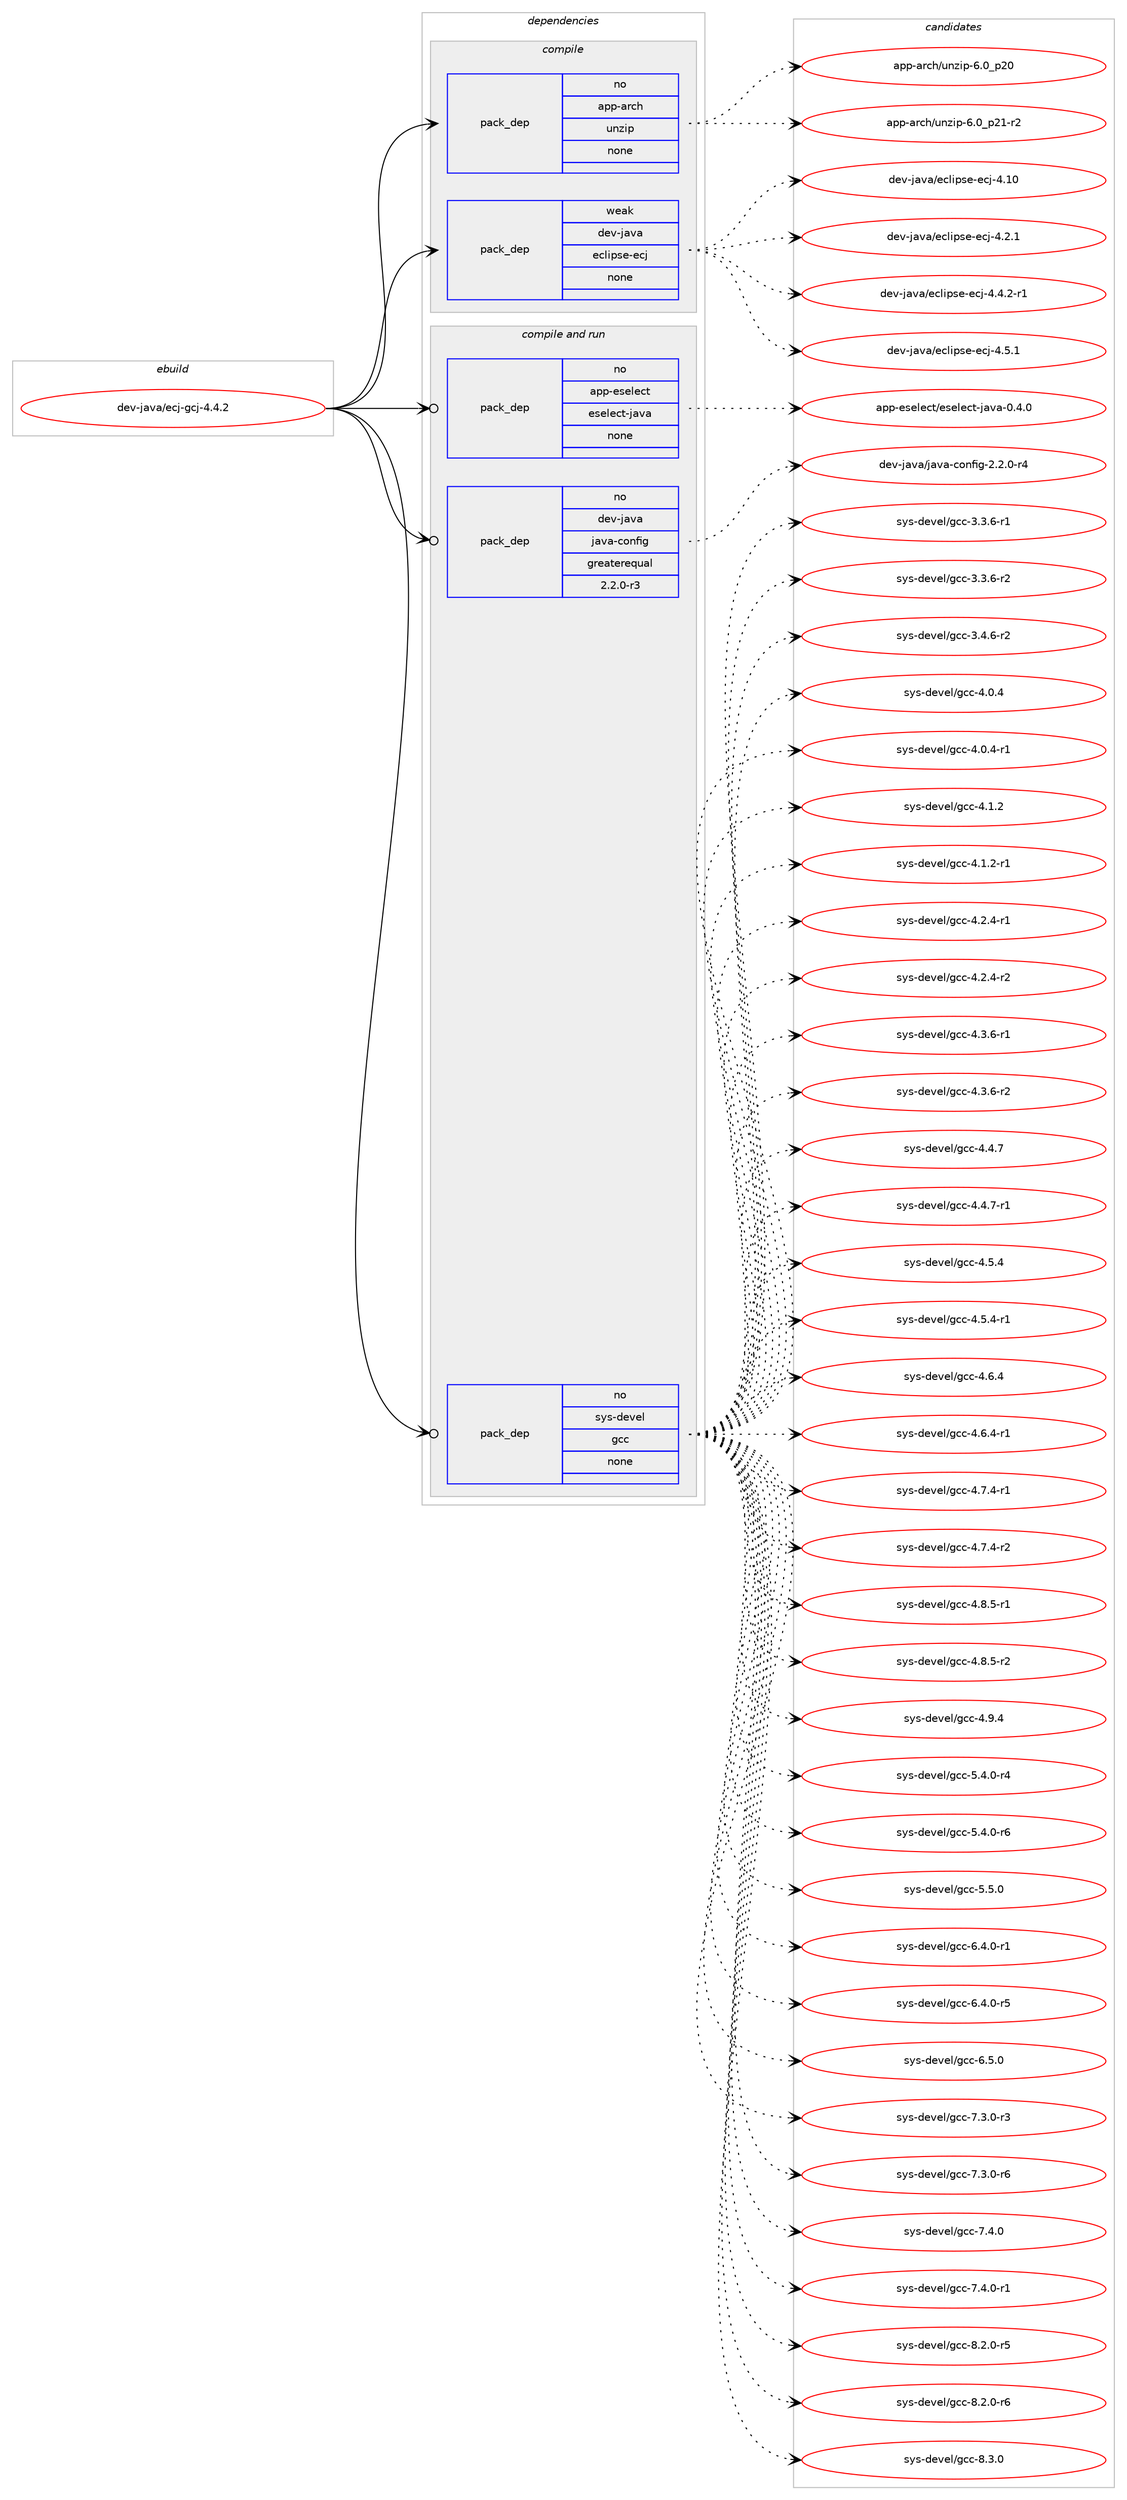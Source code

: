 digraph prolog {

# *************
# Graph options
# *************

newrank=true;
concentrate=true;
compound=true;
graph [rankdir=LR,fontname=Helvetica,fontsize=10,ranksep=1.5];#, ranksep=2.5, nodesep=0.2];
edge  [arrowhead=vee];
node  [fontname=Helvetica,fontsize=10];

# **********
# The ebuild
# **********

subgraph cluster_leftcol {
color=gray;
rank=same;
label=<<i>ebuild</i>>;
id [label="dev-java/ecj-gcj-4.4.2", color=red, width=4, href="../dev-java/ecj-gcj-4.4.2.svg"];
}

# ****************
# The dependencies
# ****************

subgraph cluster_midcol {
color=gray;
label=<<i>dependencies</i>>;
subgraph cluster_compile {
fillcolor="#eeeeee";
style=filled;
label=<<i>compile</i>>;
subgraph pack967288 {
dependency1352350 [label=<<TABLE BORDER="0" CELLBORDER="1" CELLSPACING="0" CELLPADDING="4" WIDTH="220"><TR><TD ROWSPAN="6" CELLPADDING="30">pack_dep</TD></TR><TR><TD WIDTH="110">no</TD></TR><TR><TD>app-arch</TD></TR><TR><TD>unzip</TD></TR><TR><TD>none</TD></TR><TR><TD></TD></TR></TABLE>>, shape=none, color=blue];
}
id:e -> dependency1352350:w [weight=20,style="solid",arrowhead="vee"];
subgraph pack967289 {
dependency1352351 [label=<<TABLE BORDER="0" CELLBORDER="1" CELLSPACING="0" CELLPADDING="4" WIDTH="220"><TR><TD ROWSPAN="6" CELLPADDING="30">pack_dep</TD></TR><TR><TD WIDTH="110">weak</TD></TR><TR><TD>dev-java</TD></TR><TR><TD>eclipse-ecj</TD></TR><TR><TD>none</TD></TR><TR><TD></TD></TR></TABLE>>, shape=none, color=blue];
}
id:e -> dependency1352351:w [weight=20,style="solid",arrowhead="vee"];
}
subgraph cluster_compileandrun {
fillcolor="#eeeeee";
style=filled;
label=<<i>compile and run</i>>;
subgraph pack967290 {
dependency1352352 [label=<<TABLE BORDER="0" CELLBORDER="1" CELLSPACING="0" CELLPADDING="4" WIDTH="220"><TR><TD ROWSPAN="6" CELLPADDING="30">pack_dep</TD></TR><TR><TD WIDTH="110">no</TD></TR><TR><TD>app-eselect</TD></TR><TR><TD>eselect-java</TD></TR><TR><TD>none</TD></TR><TR><TD></TD></TR></TABLE>>, shape=none, color=blue];
}
id:e -> dependency1352352:w [weight=20,style="solid",arrowhead="odotvee"];
subgraph pack967291 {
dependency1352353 [label=<<TABLE BORDER="0" CELLBORDER="1" CELLSPACING="0" CELLPADDING="4" WIDTH="220"><TR><TD ROWSPAN="6" CELLPADDING="30">pack_dep</TD></TR><TR><TD WIDTH="110">no</TD></TR><TR><TD>dev-java</TD></TR><TR><TD>java-config</TD></TR><TR><TD>greaterequal</TD></TR><TR><TD>2.2.0-r3</TD></TR></TABLE>>, shape=none, color=blue];
}
id:e -> dependency1352353:w [weight=20,style="solid",arrowhead="odotvee"];
subgraph pack967292 {
dependency1352354 [label=<<TABLE BORDER="0" CELLBORDER="1" CELLSPACING="0" CELLPADDING="4" WIDTH="220"><TR><TD ROWSPAN="6" CELLPADDING="30">pack_dep</TD></TR><TR><TD WIDTH="110">no</TD></TR><TR><TD>sys-devel</TD></TR><TR><TD>gcc</TD></TR><TR><TD>none</TD></TR><TR><TD></TD></TR></TABLE>>, shape=none, color=blue];
}
id:e -> dependency1352354:w [weight=20,style="solid",arrowhead="odotvee"];
}
subgraph cluster_run {
fillcolor="#eeeeee";
style=filled;
label=<<i>run</i>>;
}
}

# **************
# The candidates
# **************

subgraph cluster_choices {
rank=same;
color=gray;
label=<<i>candidates</i>>;

subgraph choice967288 {
color=black;
nodesep=1;
choice971121124597114991044711711012210511245544648951125048 [label="app-arch/unzip-6.0_p20", color=red, width=4,href="../app-arch/unzip-6.0_p20.svg"];
choice9711211245971149910447117110122105112455446489511250494511450 [label="app-arch/unzip-6.0_p21-r2", color=red, width=4,href="../app-arch/unzip-6.0_p21-r2.svg"];
dependency1352350:e -> choice971121124597114991044711711012210511245544648951125048:w [style=dotted,weight="100"];
dependency1352350:e -> choice9711211245971149910447117110122105112455446489511250494511450:w [style=dotted,weight="100"];
}
subgraph choice967289 {
color=black;
nodesep=1;
choice100101118451069711897471019910810511211510145101991064552464948 [label="dev-java/eclipse-ecj-4.10", color=red, width=4,href="../dev-java/eclipse-ecj-4.10.svg"];
choice10010111845106971189747101991081051121151014510199106455246504649 [label="dev-java/eclipse-ecj-4.2.1", color=red, width=4,href="../dev-java/eclipse-ecj-4.2.1.svg"];
choice100101118451069711897471019910810511211510145101991064552465246504511449 [label="dev-java/eclipse-ecj-4.4.2-r1", color=red, width=4,href="../dev-java/eclipse-ecj-4.4.2-r1.svg"];
choice10010111845106971189747101991081051121151014510199106455246534649 [label="dev-java/eclipse-ecj-4.5.1", color=red, width=4,href="../dev-java/eclipse-ecj-4.5.1.svg"];
dependency1352351:e -> choice100101118451069711897471019910810511211510145101991064552464948:w [style=dotted,weight="100"];
dependency1352351:e -> choice10010111845106971189747101991081051121151014510199106455246504649:w [style=dotted,weight="100"];
dependency1352351:e -> choice100101118451069711897471019910810511211510145101991064552465246504511449:w [style=dotted,weight="100"];
dependency1352351:e -> choice10010111845106971189747101991081051121151014510199106455246534649:w [style=dotted,weight="100"];
}
subgraph choice967290 {
color=black;
nodesep=1;
choice9711211245101115101108101991164710111510110810199116451069711897454846524648 [label="app-eselect/eselect-java-0.4.0", color=red, width=4,href="../app-eselect/eselect-java-0.4.0.svg"];
dependency1352352:e -> choice9711211245101115101108101991164710111510110810199116451069711897454846524648:w [style=dotted,weight="100"];
}
subgraph choice967291 {
color=black;
nodesep=1;
choice10010111845106971189747106971189745991111101021051034550465046484511452 [label="dev-java/java-config-2.2.0-r4", color=red, width=4,href="../dev-java/java-config-2.2.0-r4.svg"];
dependency1352353:e -> choice10010111845106971189747106971189745991111101021051034550465046484511452:w [style=dotted,weight="100"];
}
subgraph choice967292 {
color=black;
nodesep=1;
choice115121115451001011181011084710399994551465146544511449 [label="sys-devel/gcc-3.3.6-r1", color=red, width=4,href="../sys-devel/gcc-3.3.6-r1.svg"];
choice115121115451001011181011084710399994551465146544511450 [label="sys-devel/gcc-3.3.6-r2", color=red, width=4,href="../sys-devel/gcc-3.3.6-r2.svg"];
choice115121115451001011181011084710399994551465246544511450 [label="sys-devel/gcc-3.4.6-r2", color=red, width=4,href="../sys-devel/gcc-3.4.6-r2.svg"];
choice11512111545100101118101108471039999455246484652 [label="sys-devel/gcc-4.0.4", color=red, width=4,href="../sys-devel/gcc-4.0.4.svg"];
choice115121115451001011181011084710399994552464846524511449 [label="sys-devel/gcc-4.0.4-r1", color=red, width=4,href="../sys-devel/gcc-4.0.4-r1.svg"];
choice11512111545100101118101108471039999455246494650 [label="sys-devel/gcc-4.1.2", color=red, width=4,href="../sys-devel/gcc-4.1.2.svg"];
choice115121115451001011181011084710399994552464946504511449 [label="sys-devel/gcc-4.1.2-r1", color=red, width=4,href="../sys-devel/gcc-4.1.2-r1.svg"];
choice115121115451001011181011084710399994552465046524511449 [label="sys-devel/gcc-4.2.4-r1", color=red, width=4,href="../sys-devel/gcc-4.2.4-r1.svg"];
choice115121115451001011181011084710399994552465046524511450 [label="sys-devel/gcc-4.2.4-r2", color=red, width=4,href="../sys-devel/gcc-4.2.4-r2.svg"];
choice115121115451001011181011084710399994552465146544511449 [label="sys-devel/gcc-4.3.6-r1", color=red, width=4,href="../sys-devel/gcc-4.3.6-r1.svg"];
choice115121115451001011181011084710399994552465146544511450 [label="sys-devel/gcc-4.3.6-r2", color=red, width=4,href="../sys-devel/gcc-4.3.6-r2.svg"];
choice11512111545100101118101108471039999455246524655 [label="sys-devel/gcc-4.4.7", color=red, width=4,href="../sys-devel/gcc-4.4.7.svg"];
choice115121115451001011181011084710399994552465246554511449 [label="sys-devel/gcc-4.4.7-r1", color=red, width=4,href="../sys-devel/gcc-4.4.7-r1.svg"];
choice11512111545100101118101108471039999455246534652 [label="sys-devel/gcc-4.5.4", color=red, width=4,href="../sys-devel/gcc-4.5.4.svg"];
choice115121115451001011181011084710399994552465346524511449 [label="sys-devel/gcc-4.5.4-r1", color=red, width=4,href="../sys-devel/gcc-4.5.4-r1.svg"];
choice11512111545100101118101108471039999455246544652 [label="sys-devel/gcc-4.6.4", color=red, width=4,href="../sys-devel/gcc-4.6.4.svg"];
choice115121115451001011181011084710399994552465446524511449 [label="sys-devel/gcc-4.6.4-r1", color=red, width=4,href="../sys-devel/gcc-4.6.4-r1.svg"];
choice115121115451001011181011084710399994552465546524511449 [label="sys-devel/gcc-4.7.4-r1", color=red, width=4,href="../sys-devel/gcc-4.7.4-r1.svg"];
choice115121115451001011181011084710399994552465546524511450 [label="sys-devel/gcc-4.7.4-r2", color=red, width=4,href="../sys-devel/gcc-4.7.4-r2.svg"];
choice115121115451001011181011084710399994552465646534511449 [label="sys-devel/gcc-4.8.5-r1", color=red, width=4,href="../sys-devel/gcc-4.8.5-r1.svg"];
choice115121115451001011181011084710399994552465646534511450 [label="sys-devel/gcc-4.8.5-r2", color=red, width=4,href="../sys-devel/gcc-4.8.5-r2.svg"];
choice11512111545100101118101108471039999455246574652 [label="sys-devel/gcc-4.9.4", color=red, width=4,href="../sys-devel/gcc-4.9.4.svg"];
choice115121115451001011181011084710399994553465246484511452 [label="sys-devel/gcc-5.4.0-r4", color=red, width=4,href="../sys-devel/gcc-5.4.0-r4.svg"];
choice115121115451001011181011084710399994553465246484511454 [label="sys-devel/gcc-5.4.0-r6", color=red, width=4,href="../sys-devel/gcc-5.4.0-r6.svg"];
choice11512111545100101118101108471039999455346534648 [label="sys-devel/gcc-5.5.0", color=red, width=4,href="../sys-devel/gcc-5.5.0.svg"];
choice115121115451001011181011084710399994554465246484511449 [label="sys-devel/gcc-6.4.0-r1", color=red, width=4,href="../sys-devel/gcc-6.4.0-r1.svg"];
choice115121115451001011181011084710399994554465246484511453 [label="sys-devel/gcc-6.4.0-r5", color=red, width=4,href="../sys-devel/gcc-6.4.0-r5.svg"];
choice11512111545100101118101108471039999455446534648 [label="sys-devel/gcc-6.5.0", color=red, width=4,href="../sys-devel/gcc-6.5.0.svg"];
choice115121115451001011181011084710399994555465146484511451 [label="sys-devel/gcc-7.3.0-r3", color=red, width=4,href="../sys-devel/gcc-7.3.0-r3.svg"];
choice115121115451001011181011084710399994555465146484511454 [label="sys-devel/gcc-7.3.0-r6", color=red, width=4,href="../sys-devel/gcc-7.3.0-r6.svg"];
choice11512111545100101118101108471039999455546524648 [label="sys-devel/gcc-7.4.0", color=red, width=4,href="../sys-devel/gcc-7.4.0.svg"];
choice115121115451001011181011084710399994555465246484511449 [label="sys-devel/gcc-7.4.0-r1", color=red, width=4,href="../sys-devel/gcc-7.4.0-r1.svg"];
choice115121115451001011181011084710399994556465046484511453 [label="sys-devel/gcc-8.2.0-r5", color=red, width=4,href="../sys-devel/gcc-8.2.0-r5.svg"];
choice115121115451001011181011084710399994556465046484511454 [label="sys-devel/gcc-8.2.0-r6", color=red, width=4,href="../sys-devel/gcc-8.2.0-r6.svg"];
choice11512111545100101118101108471039999455646514648 [label="sys-devel/gcc-8.3.0", color=red, width=4,href="../sys-devel/gcc-8.3.0.svg"];
dependency1352354:e -> choice115121115451001011181011084710399994551465146544511449:w [style=dotted,weight="100"];
dependency1352354:e -> choice115121115451001011181011084710399994551465146544511450:w [style=dotted,weight="100"];
dependency1352354:e -> choice115121115451001011181011084710399994551465246544511450:w [style=dotted,weight="100"];
dependency1352354:e -> choice11512111545100101118101108471039999455246484652:w [style=dotted,weight="100"];
dependency1352354:e -> choice115121115451001011181011084710399994552464846524511449:w [style=dotted,weight="100"];
dependency1352354:e -> choice11512111545100101118101108471039999455246494650:w [style=dotted,weight="100"];
dependency1352354:e -> choice115121115451001011181011084710399994552464946504511449:w [style=dotted,weight="100"];
dependency1352354:e -> choice115121115451001011181011084710399994552465046524511449:w [style=dotted,weight="100"];
dependency1352354:e -> choice115121115451001011181011084710399994552465046524511450:w [style=dotted,weight="100"];
dependency1352354:e -> choice115121115451001011181011084710399994552465146544511449:w [style=dotted,weight="100"];
dependency1352354:e -> choice115121115451001011181011084710399994552465146544511450:w [style=dotted,weight="100"];
dependency1352354:e -> choice11512111545100101118101108471039999455246524655:w [style=dotted,weight="100"];
dependency1352354:e -> choice115121115451001011181011084710399994552465246554511449:w [style=dotted,weight="100"];
dependency1352354:e -> choice11512111545100101118101108471039999455246534652:w [style=dotted,weight="100"];
dependency1352354:e -> choice115121115451001011181011084710399994552465346524511449:w [style=dotted,weight="100"];
dependency1352354:e -> choice11512111545100101118101108471039999455246544652:w [style=dotted,weight="100"];
dependency1352354:e -> choice115121115451001011181011084710399994552465446524511449:w [style=dotted,weight="100"];
dependency1352354:e -> choice115121115451001011181011084710399994552465546524511449:w [style=dotted,weight="100"];
dependency1352354:e -> choice115121115451001011181011084710399994552465546524511450:w [style=dotted,weight="100"];
dependency1352354:e -> choice115121115451001011181011084710399994552465646534511449:w [style=dotted,weight="100"];
dependency1352354:e -> choice115121115451001011181011084710399994552465646534511450:w [style=dotted,weight="100"];
dependency1352354:e -> choice11512111545100101118101108471039999455246574652:w [style=dotted,weight="100"];
dependency1352354:e -> choice115121115451001011181011084710399994553465246484511452:w [style=dotted,weight="100"];
dependency1352354:e -> choice115121115451001011181011084710399994553465246484511454:w [style=dotted,weight="100"];
dependency1352354:e -> choice11512111545100101118101108471039999455346534648:w [style=dotted,weight="100"];
dependency1352354:e -> choice115121115451001011181011084710399994554465246484511449:w [style=dotted,weight="100"];
dependency1352354:e -> choice115121115451001011181011084710399994554465246484511453:w [style=dotted,weight="100"];
dependency1352354:e -> choice11512111545100101118101108471039999455446534648:w [style=dotted,weight="100"];
dependency1352354:e -> choice115121115451001011181011084710399994555465146484511451:w [style=dotted,weight="100"];
dependency1352354:e -> choice115121115451001011181011084710399994555465146484511454:w [style=dotted,weight="100"];
dependency1352354:e -> choice11512111545100101118101108471039999455546524648:w [style=dotted,weight="100"];
dependency1352354:e -> choice115121115451001011181011084710399994555465246484511449:w [style=dotted,weight="100"];
dependency1352354:e -> choice115121115451001011181011084710399994556465046484511453:w [style=dotted,weight="100"];
dependency1352354:e -> choice115121115451001011181011084710399994556465046484511454:w [style=dotted,weight="100"];
dependency1352354:e -> choice11512111545100101118101108471039999455646514648:w [style=dotted,weight="100"];
}
}

}
